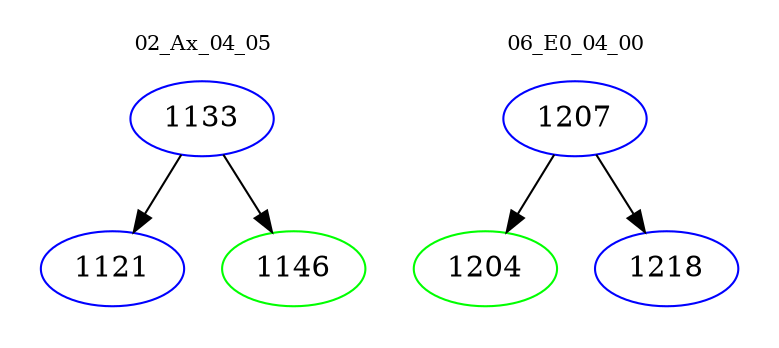 digraph{
subgraph cluster_0 {
color = white
label = "02_Ax_04_05";
fontsize=10;
T0_1133 [label="1133", color="blue"]
T0_1133 -> T0_1121 [color="black"]
T0_1121 [label="1121", color="blue"]
T0_1133 -> T0_1146 [color="black"]
T0_1146 [label="1146", color="green"]
}
subgraph cluster_1 {
color = white
label = "06_E0_04_00";
fontsize=10;
T1_1207 [label="1207", color="blue"]
T1_1207 -> T1_1204 [color="black"]
T1_1204 [label="1204", color="green"]
T1_1207 -> T1_1218 [color="black"]
T1_1218 [label="1218", color="blue"]
}
}
